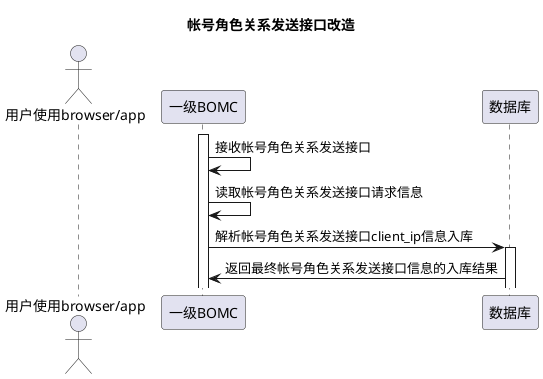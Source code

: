 @startuml
title 	帐号角色关系发送接口改造

actor "用户使用browser/app"
participant "一级BOMC" as A
participant "数据库" as B

activate A

A   -> A:接收帐号角色关系发送接口
A   -> A:读取帐号角色关系发送接口请求信息

A   -> B :解析帐号角色关系发送接口client_ip信息入库
activate B
B   -> A:返回最终帐号角色关系发送接口信息的入库结果
@enduml